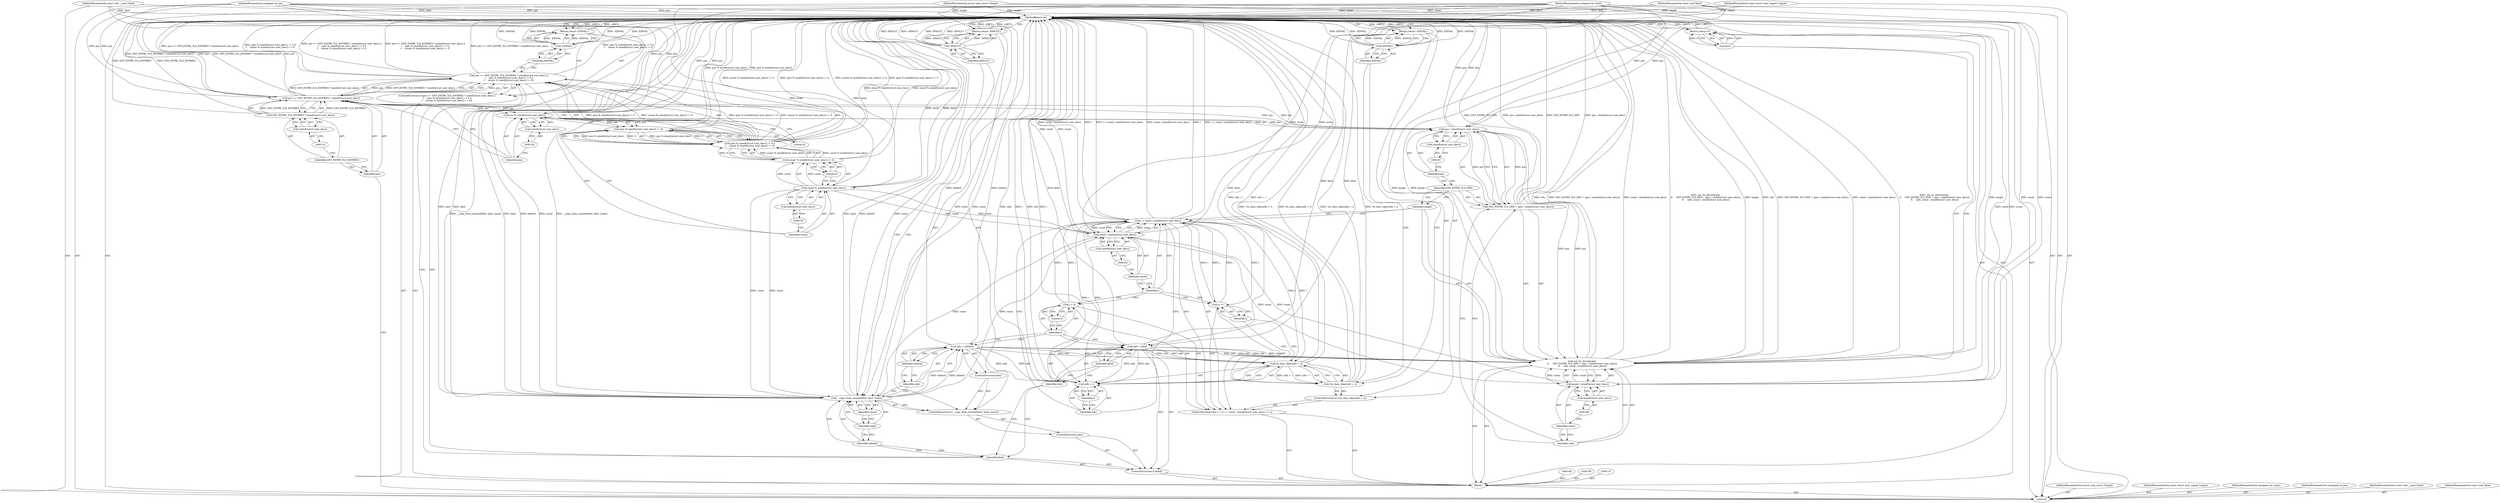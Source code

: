 digraph "0_linux_41bdc78544b8a93a9c6814b8bbbfef966272abbe_0" {
"1000189" [label="(MethodReturn,int)"];
"1000101" [label="(MethodParameterIn,struct task_struct *target)"];
"1000279" [label="(MethodParameterOut,struct task_struct *target)"];
"1000102" [label="(MethodParameterIn,const struct user_regset *regset)"];
"1000280" [label="(MethodParameterOut,const struct user_regset *regset)"];
"1000123" [label="(Call,sizeof(struct user_desc))"];
"1000125" [label="(Literal,0)"];
"1000119" [label="(Call,(pos % sizeof(struct user_desc)) != 0 ||\n\t    (count % sizeof(struct user_desc)) != 0)"];
"1000120" [label="(Call,(pos % sizeof(struct user_desc)) != 0)"];
"1000121" [label="(Call,pos % sizeof(struct user_desc))"];
"1000122" [label="(Identifier,pos)"];
"1000129" [label="(Call,sizeof(struct user_desc))"];
"1000131" [label="(Literal,0)"];
"1000126" [label="(Call,(count % sizeof(struct user_desc)) != 0)"];
"1000127" [label="(Call,count % sizeof(struct user_desc))"];
"1000128" [label="(Identifier,count)"];
"1000134" [label="(Identifier,EINVAL)"];
"1000132" [label="(Return,return -EINVAL;)"];
"1000133" [label="(Call,-EINVAL)"];
"1000135" [label="(ControlStructure,if (kbuf))"];
"1000136" [label="(Identifier,kbuf)"];
"1000137" [label="(Call,info = kbuf)"];
"1000138" [label="(Identifier,info)"];
"1000139" [label="(Identifier,kbuf)"];
"1000140" [label="(ControlStructure,else)"];
"1000142" [label="(Call,__copy_from_user(infobuf, ubuf, count))"];
"1000143" [label="(Identifier,infobuf)"];
"1000144" [label="(Identifier,ubuf)"];
"1000145" [label="(Identifier,count)"];
"1000141" [label="(ControlStructure,if (__copy_from_user(infobuf, ubuf, count)))"];
"1000148" [label="(Identifier,EFAULT)"];
"1000146" [label="(Return,return -EFAULT;)"];
"1000147" [label="(Call,-EFAULT)"];
"1000149" [label="(ControlStructure,else)"];
"1000152" [label="(Identifier,infobuf)"];
"1000150" [label="(Call,info = infobuf)"];
"1000151" [label="(Identifier,info)"];
"1000104" [label="(MethodParameterIn,unsigned int count)"];
"1000282" [label="(MethodParameterOut,unsigned int count)"];
"1000103" [label="(MethodParameterIn,unsigned int pos)"];
"1000281" [label="(MethodParameterOut,unsigned int pos)"];
"1000153" [label="(ControlStructure,for (i = 0; i < count / sizeof(struct user_desc); i++))"];
"1000156" [label="(Literal,0)"];
"1000157" [label="(Call,i < count / sizeof(struct user_desc))"];
"1000158" [label="(Identifier,i)"];
"1000159" [label="(Call,count / sizeof(struct user_desc))"];
"1000160" [label="(Identifier,count)"];
"1000161" [label="(Call,sizeof(struct user_desc))"];
"1000163" [label="(Call,i++)"];
"1000164" [label="(Identifier,i)"];
"1000154" [label="(Call,i = 0)"];
"1000155" [label="(Identifier,i)"];
"1000165" [label="(ControlStructure,if (!tls_desc_okay(info + i)))"];
"1000168" [label="(Call,info + i)"];
"1000169" [label="(Identifier,info)"];
"1000170" [label="(Identifier,i)"];
"1000166" [label="(Call,!tls_desc_okay(info + i))"];
"1000167" [label="(Call,tls_desc_okay(info + i))"];
"1000172" [label="(Call,-EINVAL)"];
"1000173" [label="(Identifier,EINVAL)"];
"1000171" [label="(Return,return -EINVAL;)"];
"1000175" [label="(Identifier,target)"];
"1000174" [label="(Call,set_tls_desc(target,\n \t\t     GDT_ENTRY_TLS_MIN + (pos / sizeof(struct user_desc)),\n \t\t     info, count / sizeof(struct user_desc)))"];
"1000178" [label="(Call,pos / sizeof(struct user_desc))"];
"1000179" [label="(Identifier,pos)"];
"1000180" [label="(Call,sizeof(struct user_desc))"];
"1000176" [label="(Call,GDT_ENTRY_TLS_MIN + (pos / sizeof(struct user_desc)))"];
"1000177" [label="(Identifier,GDT_ENTRY_TLS_MIN)"];
"1000183" [label="(Call,count / sizeof(struct user_desc))"];
"1000184" [label="(Identifier,count)"];
"1000185" [label="(Call,sizeof(struct user_desc))"];
"1000182" [label="(Identifier,info)"];
"1000187" [label="(Return,return 0;)"];
"1000188" [label="(Literal,0)"];
"1000106" [label="(MethodParameterIn,const void __user *ubuf)"];
"1000284" [label="(MethodParameterOut,const void __user *ubuf)"];
"1000105" [label="(MethodParameterIn,const void *kbuf)"];
"1000283" [label="(MethodParameterOut,const void *kbuf)"];
"1000107" [label="(Block,)"];
"1000115" [label="(Call,GDT_ENTRY_TLS_ENTRIES * sizeof(struct user_desc))"];
"1000116" [label="(Identifier,GDT_ENTRY_TLS_ENTRIES)"];
"1000111" [label="(ControlStructure,if (pos >= GDT_ENTRY_TLS_ENTRIES * sizeof(struct user_desc) ||\n \t    (pos % sizeof(struct user_desc)) != 0 ||\n\t    (count % sizeof(struct user_desc)) != 0))"];
"1000117" [label="(Call,sizeof(struct user_desc))"];
"1000112" [label="(Call,pos >= GDT_ENTRY_TLS_ENTRIES * sizeof(struct user_desc) ||\n \t    (pos % sizeof(struct user_desc)) != 0 ||\n\t    (count % sizeof(struct user_desc)) != 0)"];
"1000113" [label="(Call,pos >= GDT_ENTRY_TLS_ENTRIES * sizeof(struct user_desc))"];
"1000114" [label="(Identifier,pos)"];
"1000189" -> "1000100"  [label="AST: "];
"1000189" -> "1000132"  [label="CFG: "];
"1000189" -> "1000146"  [label="CFG: "];
"1000189" -> "1000171"  [label="CFG: "];
"1000189" -> "1000187"  [label="CFG: "];
"1000187" -> "1000189"  [label="DDG: <RET>"];
"1000132" -> "1000189"  [label="DDG: <RET>"];
"1000146" -> "1000189"  [label="DDG: <RET>"];
"1000168" -> "1000189"  [label="DDG: info"];
"1000168" -> "1000189"  [label="DDG: i"];
"1000157" -> "1000189"  [label="DDG: i < count / sizeof(struct user_desc)"];
"1000157" -> "1000189"  [label="DDG: count / sizeof(struct user_desc)"];
"1000157" -> "1000189"  [label="DDG: i"];
"1000105" -> "1000189"  [label="DDG: kbuf"];
"1000126" -> "1000189"  [label="DDG: count % sizeof(struct user_desc)"];
"1000127" -> "1000189"  [label="DDG: count"];
"1000112" -> "1000189"  [label="DDG: (pos % sizeof(struct user_desc)) != 0 ||\n\t    (count % sizeof(struct user_desc)) != 0"];
"1000112" -> "1000189"  [label="DDG: pos >= GDT_ENTRY_TLS_ENTRIES * sizeof(struct user_desc) ||\n \t    (pos % sizeof(struct user_desc)) != 0 ||\n\t    (count % sizeof(struct user_desc)) != 0"];
"1000112" -> "1000189"  [label="DDG: pos >= GDT_ENTRY_TLS_ENTRIES * sizeof(struct user_desc)"];
"1000174" -> "1000189"  [label="DDG: info"];
"1000174" -> "1000189"  [label="DDG: GDT_ENTRY_TLS_MIN + (pos / sizeof(struct user_desc))"];
"1000174" -> "1000189"  [label="DDG: count / sizeof(struct user_desc)"];
"1000174" -> "1000189"  [label="DDG: set_tls_desc(target,\n \t\t     GDT_ENTRY_TLS_MIN + (pos / sizeof(struct user_desc)),\n \t\t     info, count / sizeof(struct user_desc))"];
"1000174" -> "1000189"  [label="DDG: target"];
"1000176" -> "1000189"  [label="DDG: pos / sizeof(struct user_desc)"];
"1000176" -> "1000189"  [label="DDG: GDT_ENTRY_TLS_MIN"];
"1000167" -> "1000189"  [label="DDG: info + i"];
"1000119" -> "1000189"  [label="DDG: (count % sizeof(struct user_desc)) != 0"];
"1000119" -> "1000189"  [label="DDG: (pos % sizeof(struct user_desc)) != 0"];
"1000172" -> "1000189"  [label="DDG: -EINVAL"];
"1000172" -> "1000189"  [label="DDG: EINVAL"];
"1000142" -> "1000189"  [label="DDG: __copy_from_user(infobuf, ubuf, count)"];
"1000142" -> "1000189"  [label="DDG: ubuf"];
"1000142" -> "1000189"  [label="DDG: infobuf"];
"1000142" -> "1000189"  [label="DDG: count"];
"1000178" -> "1000189"  [label="DDG: pos"];
"1000104" -> "1000189"  [label="DDG: count"];
"1000113" -> "1000189"  [label="DDG: pos"];
"1000113" -> "1000189"  [label="DDG: GDT_ENTRY_TLS_ENTRIES * sizeof(struct user_desc)"];
"1000159" -> "1000189"  [label="DDG: count"];
"1000137" -> "1000189"  [label="DDG: kbuf"];
"1000166" -> "1000189"  [label="DDG: !tls_desc_okay(info + i)"];
"1000166" -> "1000189"  [label="DDG: tls_desc_okay(info + i)"];
"1000183" -> "1000189"  [label="DDG: count"];
"1000150" -> "1000189"  [label="DDG: infobuf"];
"1000133" -> "1000189"  [label="DDG: EINVAL"];
"1000133" -> "1000189"  [label="DDG: -EINVAL"];
"1000103" -> "1000189"  [label="DDG: pos"];
"1000120" -> "1000189"  [label="DDG: pos % sizeof(struct user_desc)"];
"1000147" -> "1000189"  [label="DDG: EFAULT"];
"1000147" -> "1000189"  [label="DDG: -EFAULT"];
"1000102" -> "1000189"  [label="DDG: regset"];
"1000101" -> "1000189"  [label="DDG: target"];
"1000121" -> "1000189"  [label="DDG: pos"];
"1000115" -> "1000189"  [label="DDG: GDT_ENTRY_TLS_ENTRIES"];
"1000106" -> "1000189"  [label="DDG: ubuf"];
"1000171" -> "1000189"  [label="DDG: <RET>"];
"1000101" -> "1000100"  [label="AST: "];
"1000101" -> "1000189"  [label="DDG: target"];
"1000101" -> "1000174"  [label="DDG: target"];
"1000279" -> "1000100"  [label="AST: "];
"1000102" -> "1000100"  [label="AST: "];
"1000102" -> "1000189"  [label="DDG: regset"];
"1000280" -> "1000100"  [label="AST: "];
"1000123" -> "1000121"  [label="AST: "];
"1000123" -> "1000124"  [label="CFG: "];
"1000124" -> "1000123"  [label="AST: "];
"1000121" -> "1000123"  [label="CFG: "];
"1000125" -> "1000120"  [label="AST: "];
"1000125" -> "1000121"  [label="CFG: "];
"1000120" -> "1000125"  [label="CFG: "];
"1000119" -> "1000112"  [label="AST: "];
"1000119" -> "1000120"  [label="CFG: "];
"1000119" -> "1000126"  [label="CFG: "];
"1000120" -> "1000119"  [label="AST: "];
"1000126" -> "1000119"  [label="AST: "];
"1000112" -> "1000119"  [label="CFG: "];
"1000119" -> "1000189"  [label="DDG: (count % sizeof(struct user_desc)) != 0"];
"1000119" -> "1000189"  [label="DDG: (pos % sizeof(struct user_desc)) != 0"];
"1000119" -> "1000112"  [label="DDG: (pos % sizeof(struct user_desc)) != 0"];
"1000119" -> "1000112"  [label="DDG: (count % sizeof(struct user_desc)) != 0"];
"1000120" -> "1000119"  [label="DDG: pos % sizeof(struct user_desc)"];
"1000120" -> "1000119"  [label="DDG: 0"];
"1000126" -> "1000119"  [label="DDG: count % sizeof(struct user_desc)"];
"1000126" -> "1000119"  [label="DDG: 0"];
"1000120" -> "1000119"  [label="AST: "];
"1000120" -> "1000125"  [label="CFG: "];
"1000121" -> "1000120"  [label="AST: "];
"1000125" -> "1000120"  [label="AST: "];
"1000128" -> "1000120"  [label="CFG: "];
"1000119" -> "1000120"  [label="CFG: "];
"1000120" -> "1000189"  [label="DDG: pos % sizeof(struct user_desc)"];
"1000120" -> "1000119"  [label="DDG: pos % sizeof(struct user_desc)"];
"1000120" -> "1000119"  [label="DDG: 0"];
"1000121" -> "1000120"  [label="DDG: pos"];
"1000121" -> "1000120"  [label="AST: "];
"1000121" -> "1000123"  [label="CFG: "];
"1000122" -> "1000121"  [label="AST: "];
"1000123" -> "1000121"  [label="AST: "];
"1000125" -> "1000121"  [label="CFG: "];
"1000121" -> "1000189"  [label="DDG: pos"];
"1000121" -> "1000120"  [label="DDG: pos"];
"1000113" -> "1000121"  [label="DDG: pos"];
"1000103" -> "1000121"  [label="DDG: pos"];
"1000121" -> "1000178"  [label="DDG: pos"];
"1000122" -> "1000121"  [label="AST: "];
"1000122" -> "1000113"  [label="CFG: "];
"1000124" -> "1000122"  [label="CFG: "];
"1000129" -> "1000127"  [label="AST: "];
"1000129" -> "1000130"  [label="CFG: "];
"1000130" -> "1000129"  [label="AST: "];
"1000127" -> "1000129"  [label="CFG: "];
"1000131" -> "1000126"  [label="AST: "];
"1000131" -> "1000127"  [label="CFG: "];
"1000126" -> "1000131"  [label="CFG: "];
"1000126" -> "1000119"  [label="AST: "];
"1000126" -> "1000131"  [label="CFG: "];
"1000127" -> "1000126"  [label="AST: "];
"1000131" -> "1000126"  [label="AST: "];
"1000119" -> "1000126"  [label="CFG: "];
"1000126" -> "1000189"  [label="DDG: count % sizeof(struct user_desc)"];
"1000126" -> "1000119"  [label="DDG: count % sizeof(struct user_desc)"];
"1000126" -> "1000119"  [label="DDG: 0"];
"1000127" -> "1000126"  [label="DDG: count"];
"1000127" -> "1000126"  [label="AST: "];
"1000127" -> "1000129"  [label="CFG: "];
"1000128" -> "1000127"  [label="AST: "];
"1000129" -> "1000127"  [label="AST: "];
"1000131" -> "1000127"  [label="CFG: "];
"1000127" -> "1000189"  [label="DDG: count"];
"1000127" -> "1000126"  [label="DDG: count"];
"1000104" -> "1000127"  [label="DDG: count"];
"1000127" -> "1000142"  [label="DDG: count"];
"1000127" -> "1000159"  [label="DDG: count"];
"1000128" -> "1000127"  [label="AST: "];
"1000128" -> "1000120"  [label="CFG: "];
"1000130" -> "1000128"  [label="CFG: "];
"1000134" -> "1000133"  [label="AST: "];
"1000134" -> "1000112"  [label="CFG: "];
"1000133" -> "1000134"  [label="CFG: "];
"1000132" -> "1000111"  [label="AST: "];
"1000132" -> "1000133"  [label="CFG: "];
"1000133" -> "1000132"  [label="AST: "];
"1000189" -> "1000132"  [label="CFG: "];
"1000132" -> "1000189"  [label="DDG: <RET>"];
"1000133" -> "1000132"  [label="DDG: -EINVAL"];
"1000133" -> "1000132"  [label="AST: "];
"1000133" -> "1000134"  [label="CFG: "];
"1000134" -> "1000133"  [label="AST: "];
"1000132" -> "1000133"  [label="CFG: "];
"1000133" -> "1000189"  [label="DDG: EINVAL"];
"1000133" -> "1000189"  [label="DDG: -EINVAL"];
"1000133" -> "1000132"  [label="DDG: -EINVAL"];
"1000135" -> "1000107"  [label="AST: "];
"1000136" -> "1000135"  [label="AST: "];
"1000137" -> "1000135"  [label="AST: "];
"1000140" -> "1000135"  [label="AST: "];
"1000136" -> "1000135"  [label="AST: "];
"1000136" -> "1000112"  [label="CFG: "];
"1000138" -> "1000136"  [label="CFG: "];
"1000143" -> "1000136"  [label="CFG: "];
"1000137" -> "1000135"  [label="AST: "];
"1000137" -> "1000139"  [label="CFG: "];
"1000138" -> "1000137"  [label="AST: "];
"1000139" -> "1000137"  [label="AST: "];
"1000155" -> "1000137"  [label="CFG: "];
"1000137" -> "1000189"  [label="DDG: kbuf"];
"1000105" -> "1000137"  [label="DDG: kbuf"];
"1000137" -> "1000167"  [label="DDG: info"];
"1000137" -> "1000168"  [label="DDG: info"];
"1000137" -> "1000174"  [label="DDG: info"];
"1000138" -> "1000137"  [label="AST: "];
"1000138" -> "1000136"  [label="CFG: "];
"1000139" -> "1000138"  [label="CFG: "];
"1000139" -> "1000137"  [label="AST: "];
"1000139" -> "1000138"  [label="CFG: "];
"1000137" -> "1000139"  [label="CFG: "];
"1000140" -> "1000135"  [label="AST: "];
"1000141" -> "1000140"  [label="AST: "];
"1000142" -> "1000141"  [label="AST: "];
"1000142" -> "1000145"  [label="CFG: "];
"1000143" -> "1000142"  [label="AST: "];
"1000144" -> "1000142"  [label="AST: "];
"1000145" -> "1000142"  [label="AST: "];
"1000148" -> "1000142"  [label="CFG: "];
"1000151" -> "1000142"  [label="CFG: "];
"1000142" -> "1000189"  [label="DDG: __copy_from_user(infobuf, ubuf, count)"];
"1000142" -> "1000189"  [label="DDG: ubuf"];
"1000142" -> "1000189"  [label="DDG: infobuf"];
"1000142" -> "1000189"  [label="DDG: count"];
"1000106" -> "1000142"  [label="DDG: ubuf"];
"1000127" -> "1000142"  [label="DDG: count"];
"1000104" -> "1000142"  [label="DDG: count"];
"1000142" -> "1000150"  [label="DDG: infobuf"];
"1000142" -> "1000159"  [label="DDG: count"];
"1000143" -> "1000142"  [label="AST: "];
"1000143" -> "1000136"  [label="CFG: "];
"1000144" -> "1000143"  [label="CFG: "];
"1000144" -> "1000142"  [label="AST: "];
"1000144" -> "1000143"  [label="CFG: "];
"1000145" -> "1000144"  [label="CFG: "];
"1000145" -> "1000142"  [label="AST: "];
"1000145" -> "1000144"  [label="CFG: "];
"1000142" -> "1000145"  [label="CFG: "];
"1000141" -> "1000140"  [label="AST: "];
"1000142" -> "1000141"  [label="AST: "];
"1000146" -> "1000141"  [label="AST: "];
"1000149" -> "1000141"  [label="AST: "];
"1000148" -> "1000147"  [label="AST: "];
"1000148" -> "1000142"  [label="CFG: "];
"1000147" -> "1000148"  [label="CFG: "];
"1000146" -> "1000141"  [label="AST: "];
"1000146" -> "1000147"  [label="CFG: "];
"1000147" -> "1000146"  [label="AST: "];
"1000189" -> "1000146"  [label="CFG: "];
"1000146" -> "1000189"  [label="DDG: <RET>"];
"1000147" -> "1000146"  [label="DDG: -EFAULT"];
"1000147" -> "1000146"  [label="AST: "];
"1000147" -> "1000148"  [label="CFG: "];
"1000148" -> "1000147"  [label="AST: "];
"1000146" -> "1000147"  [label="CFG: "];
"1000147" -> "1000189"  [label="DDG: EFAULT"];
"1000147" -> "1000189"  [label="DDG: -EFAULT"];
"1000147" -> "1000146"  [label="DDG: -EFAULT"];
"1000149" -> "1000141"  [label="AST: "];
"1000150" -> "1000149"  [label="AST: "];
"1000152" -> "1000150"  [label="AST: "];
"1000152" -> "1000151"  [label="CFG: "];
"1000150" -> "1000152"  [label="CFG: "];
"1000150" -> "1000149"  [label="AST: "];
"1000150" -> "1000152"  [label="CFG: "];
"1000151" -> "1000150"  [label="AST: "];
"1000152" -> "1000150"  [label="AST: "];
"1000155" -> "1000150"  [label="CFG: "];
"1000150" -> "1000189"  [label="DDG: infobuf"];
"1000142" -> "1000150"  [label="DDG: infobuf"];
"1000150" -> "1000167"  [label="DDG: info"];
"1000150" -> "1000168"  [label="DDG: info"];
"1000150" -> "1000174"  [label="DDG: info"];
"1000151" -> "1000150"  [label="AST: "];
"1000151" -> "1000142"  [label="CFG: "];
"1000152" -> "1000151"  [label="CFG: "];
"1000104" -> "1000100"  [label="AST: "];
"1000104" -> "1000189"  [label="DDG: count"];
"1000104" -> "1000127"  [label="DDG: count"];
"1000104" -> "1000142"  [label="DDG: count"];
"1000104" -> "1000159"  [label="DDG: count"];
"1000104" -> "1000183"  [label="DDG: count"];
"1000282" -> "1000100"  [label="AST: "];
"1000103" -> "1000100"  [label="AST: "];
"1000103" -> "1000189"  [label="DDG: pos"];
"1000103" -> "1000113"  [label="DDG: pos"];
"1000103" -> "1000121"  [label="DDG: pos"];
"1000103" -> "1000178"  [label="DDG: pos"];
"1000281" -> "1000100"  [label="AST: "];
"1000153" -> "1000107"  [label="AST: "];
"1000154" -> "1000153"  [label="AST: "];
"1000157" -> "1000153"  [label="AST: "];
"1000163" -> "1000153"  [label="AST: "];
"1000165" -> "1000153"  [label="AST: "];
"1000156" -> "1000154"  [label="AST: "];
"1000156" -> "1000155"  [label="CFG: "];
"1000154" -> "1000156"  [label="CFG: "];
"1000157" -> "1000153"  [label="AST: "];
"1000157" -> "1000159"  [label="CFG: "];
"1000158" -> "1000157"  [label="AST: "];
"1000159" -> "1000157"  [label="AST: "];
"1000169" -> "1000157"  [label="CFG: "];
"1000175" -> "1000157"  [label="CFG: "];
"1000157" -> "1000189"  [label="DDG: i < count / sizeof(struct user_desc)"];
"1000157" -> "1000189"  [label="DDG: count / sizeof(struct user_desc)"];
"1000157" -> "1000189"  [label="DDG: i"];
"1000163" -> "1000157"  [label="DDG: i"];
"1000154" -> "1000157"  [label="DDG: i"];
"1000159" -> "1000157"  [label="DDG: count"];
"1000157" -> "1000163"  [label="DDG: i"];
"1000157" -> "1000167"  [label="DDG: i"];
"1000157" -> "1000168"  [label="DDG: i"];
"1000158" -> "1000157"  [label="AST: "];
"1000158" -> "1000154"  [label="CFG: "];
"1000158" -> "1000163"  [label="CFG: "];
"1000160" -> "1000158"  [label="CFG: "];
"1000159" -> "1000157"  [label="AST: "];
"1000159" -> "1000161"  [label="CFG: "];
"1000160" -> "1000159"  [label="AST: "];
"1000161" -> "1000159"  [label="AST: "];
"1000157" -> "1000159"  [label="CFG: "];
"1000159" -> "1000189"  [label="DDG: count"];
"1000159" -> "1000157"  [label="DDG: count"];
"1000142" -> "1000159"  [label="DDG: count"];
"1000127" -> "1000159"  [label="DDG: count"];
"1000104" -> "1000159"  [label="DDG: count"];
"1000159" -> "1000183"  [label="DDG: count"];
"1000160" -> "1000159"  [label="AST: "];
"1000160" -> "1000158"  [label="CFG: "];
"1000162" -> "1000160"  [label="CFG: "];
"1000161" -> "1000159"  [label="AST: "];
"1000161" -> "1000162"  [label="CFG: "];
"1000162" -> "1000161"  [label="AST: "];
"1000159" -> "1000161"  [label="CFG: "];
"1000163" -> "1000153"  [label="AST: "];
"1000163" -> "1000164"  [label="CFG: "];
"1000164" -> "1000163"  [label="AST: "];
"1000158" -> "1000163"  [label="CFG: "];
"1000163" -> "1000157"  [label="DDG: i"];
"1000157" -> "1000163"  [label="DDG: i"];
"1000164" -> "1000163"  [label="AST: "];
"1000164" -> "1000166"  [label="CFG: "];
"1000163" -> "1000164"  [label="CFG: "];
"1000154" -> "1000153"  [label="AST: "];
"1000154" -> "1000156"  [label="CFG: "];
"1000155" -> "1000154"  [label="AST: "];
"1000156" -> "1000154"  [label="AST: "];
"1000158" -> "1000154"  [label="CFG: "];
"1000154" -> "1000157"  [label="DDG: i"];
"1000155" -> "1000154"  [label="AST: "];
"1000155" -> "1000137"  [label="CFG: "];
"1000155" -> "1000150"  [label="CFG: "];
"1000156" -> "1000155"  [label="CFG: "];
"1000165" -> "1000153"  [label="AST: "];
"1000166" -> "1000165"  [label="AST: "];
"1000171" -> "1000165"  [label="AST: "];
"1000168" -> "1000167"  [label="AST: "];
"1000168" -> "1000170"  [label="CFG: "];
"1000169" -> "1000168"  [label="AST: "];
"1000170" -> "1000168"  [label="AST: "];
"1000167" -> "1000168"  [label="CFG: "];
"1000168" -> "1000189"  [label="DDG: info"];
"1000168" -> "1000189"  [label="DDG: i"];
"1000150" -> "1000168"  [label="DDG: info"];
"1000137" -> "1000168"  [label="DDG: info"];
"1000157" -> "1000168"  [label="DDG: i"];
"1000169" -> "1000168"  [label="AST: "];
"1000169" -> "1000157"  [label="CFG: "];
"1000170" -> "1000169"  [label="CFG: "];
"1000170" -> "1000168"  [label="AST: "];
"1000170" -> "1000169"  [label="CFG: "];
"1000168" -> "1000170"  [label="CFG: "];
"1000166" -> "1000165"  [label="AST: "];
"1000166" -> "1000167"  [label="CFG: "];
"1000167" -> "1000166"  [label="AST: "];
"1000173" -> "1000166"  [label="CFG: "];
"1000164" -> "1000166"  [label="CFG: "];
"1000166" -> "1000189"  [label="DDG: !tls_desc_okay(info + i)"];
"1000166" -> "1000189"  [label="DDG: tls_desc_okay(info + i)"];
"1000167" -> "1000166"  [label="DDG: info + i"];
"1000167" -> "1000166"  [label="AST: "];
"1000167" -> "1000168"  [label="CFG: "];
"1000168" -> "1000167"  [label="AST: "];
"1000166" -> "1000167"  [label="CFG: "];
"1000167" -> "1000189"  [label="DDG: info + i"];
"1000167" -> "1000166"  [label="DDG: info + i"];
"1000150" -> "1000167"  [label="DDG: info"];
"1000137" -> "1000167"  [label="DDG: info"];
"1000157" -> "1000167"  [label="DDG: i"];
"1000172" -> "1000171"  [label="AST: "];
"1000172" -> "1000173"  [label="CFG: "];
"1000173" -> "1000172"  [label="AST: "];
"1000171" -> "1000172"  [label="CFG: "];
"1000172" -> "1000189"  [label="DDG: -EINVAL"];
"1000172" -> "1000189"  [label="DDG: EINVAL"];
"1000172" -> "1000171"  [label="DDG: -EINVAL"];
"1000173" -> "1000172"  [label="AST: "];
"1000173" -> "1000166"  [label="CFG: "];
"1000172" -> "1000173"  [label="CFG: "];
"1000171" -> "1000165"  [label="AST: "];
"1000171" -> "1000172"  [label="CFG: "];
"1000172" -> "1000171"  [label="AST: "];
"1000189" -> "1000171"  [label="CFG: "];
"1000171" -> "1000189"  [label="DDG: <RET>"];
"1000172" -> "1000171"  [label="DDG: -EINVAL"];
"1000175" -> "1000174"  [label="AST: "];
"1000175" -> "1000157"  [label="CFG: "];
"1000177" -> "1000175"  [label="CFG: "];
"1000174" -> "1000107"  [label="AST: "];
"1000174" -> "1000183"  [label="CFG: "];
"1000175" -> "1000174"  [label="AST: "];
"1000176" -> "1000174"  [label="AST: "];
"1000182" -> "1000174"  [label="AST: "];
"1000183" -> "1000174"  [label="AST: "];
"1000188" -> "1000174"  [label="CFG: "];
"1000174" -> "1000189"  [label="DDG: info"];
"1000174" -> "1000189"  [label="DDG: GDT_ENTRY_TLS_MIN + (pos / sizeof(struct user_desc))"];
"1000174" -> "1000189"  [label="DDG: count / sizeof(struct user_desc)"];
"1000174" -> "1000189"  [label="DDG: set_tls_desc(target,\n \t\t     GDT_ENTRY_TLS_MIN + (pos / sizeof(struct user_desc)),\n \t\t     info, count / sizeof(struct user_desc))"];
"1000174" -> "1000189"  [label="DDG: target"];
"1000101" -> "1000174"  [label="DDG: target"];
"1000178" -> "1000174"  [label="DDG: pos"];
"1000150" -> "1000174"  [label="DDG: info"];
"1000137" -> "1000174"  [label="DDG: info"];
"1000183" -> "1000174"  [label="DDG: count"];
"1000178" -> "1000176"  [label="AST: "];
"1000178" -> "1000180"  [label="CFG: "];
"1000179" -> "1000178"  [label="AST: "];
"1000180" -> "1000178"  [label="AST: "];
"1000176" -> "1000178"  [label="CFG: "];
"1000178" -> "1000189"  [label="DDG: pos"];
"1000178" -> "1000174"  [label="DDG: pos"];
"1000178" -> "1000176"  [label="DDG: pos"];
"1000113" -> "1000178"  [label="DDG: pos"];
"1000121" -> "1000178"  [label="DDG: pos"];
"1000103" -> "1000178"  [label="DDG: pos"];
"1000179" -> "1000178"  [label="AST: "];
"1000179" -> "1000177"  [label="CFG: "];
"1000181" -> "1000179"  [label="CFG: "];
"1000180" -> "1000178"  [label="AST: "];
"1000180" -> "1000181"  [label="CFG: "];
"1000181" -> "1000180"  [label="AST: "];
"1000178" -> "1000180"  [label="CFG: "];
"1000176" -> "1000174"  [label="AST: "];
"1000176" -> "1000178"  [label="CFG: "];
"1000177" -> "1000176"  [label="AST: "];
"1000178" -> "1000176"  [label="AST: "];
"1000182" -> "1000176"  [label="CFG: "];
"1000176" -> "1000189"  [label="DDG: pos / sizeof(struct user_desc)"];
"1000176" -> "1000189"  [label="DDG: GDT_ENTRY_TLS_MIN"];
"1000178" -> "1000176"  [label="DDG: pos"];
"1000177" -> "1000176"  [label="AST: "];
"1000177" -> "1000175"  [label="CFG: "];
"1000179" -> "1000177"  [label="CFG: "];
"1000183" -> "1000174"  [label="AST: "];
"1000183" -> "1000185"  [label="CFG: "];
"1000184" -> "1000183"  [label="AST: "];
"1000185" -> "1000183"  [label="AST: "];
"1000174" -> "1000183"  [label="CFG: "];
"1000183" -> "1000189"  [label="DDG: count"];
"1000183" -> "1000174"  [label="DDG: count"];
"1000159" -> "1000183"  [label="DDG: count"];
"1000104" -> "1000183"  [label="DDG: count"];
"1000184" -> "1000183"  [label="AST: "];
"1000184" -> "1000182"  [label="CFG: "];
"1000186" -> "1000184"  [label="CFG: "];
"1000185" -> "1000183"  [label="AST: "];
"1000185" -> "1000186"  [label="CFG: "];
"1000186" -> "1000185"  [label="AST: "];
"1000183" -> "1000185"  [label="CFG: "];
"1000182" -> "1000174"  [label="AST: "];
"1000182" -> "1000176"  [label="CFG: "];
"1000184" -> "1000182"  [label="CFG: "];
"1000187" -> "1000107"  [label="AST: "];
"1000187" -> "1000188"  [label="CFG: "];
"1000188" -> "1000187"  [label="AST: "];
"1000189" -> "1000187"  [label="CFG: "];
"1000187" -> "1000189"  [label="DDG: <RET>"];
"1000188" -> "1000187"  [label="DDG: 0"];
"1000188" -> "1000187"  [label="AST: "];
"1000188" -> "1000174"  [label="CFG: "];
"1000187" -> "1000188"  [label="CFG: "];
"1000188" -> "1000187"  [label="DDG: 0"];
"1000106" -> "1000100"  [label="AST: "];
"1000106" -> "1000189"  [label="DDG: ubuf"];
"1000106" -> "1000142"  [label="DDG: ubuf"];
"1000284" -> "1000100"  [label="AST: "];
"1000105" -> "1000100"  [label="AST: "];
"1000105" -> "1000189"  [label="DDG: kbuf"];
"1000105" -> "1000137"  [label="DDG: kbuf"];
"1000283" -> "1000100"  [label="AST: "];
"1000107" -> "1000100"  [label="AST: "];
"1000108" -> "1000107"  [label="AST: "];
"1000109" -> "1000107"  [label="AST: "];
"1000110" -> "1000107"  [label="AST: "];
"1000111" -> "1000107"  [label="AST: "];
"1000135" -> "1000107"  [label="AST: "];
"1000153" -> "1000107"  [label="AST: "];
"1000174" -> "1000107"  [label="AST: "];
"1000187" -> "1000107"  [label="AST: "];
"1000115" -> "1000113"  [label="AST: "];
"1000115" -> "1000117"  [label="CFG: "];
"1000116" -> "1000115"  [label="AST: "];
"1000117" -> "1000115"  [label="AST: "];
"1000113" -> "1000115"  [label="CFG: "];
"1000115" -> "1000189"  [label="DDG: GDT_ENTRY_TLS_ENTRIES"];
"1000115" -> "1000113"  [label="DDG: GDT_ENTRY_TLS_ENTRIES"];
"1000116" -> "1000115"  [label="AST: "];
"1000116" -> "1000114"  [label="CFG: "];
"1000118" -> "1000116"  [label="CFG: "];
"1000111" -> "1000107"  [label="AST: "];
"1000112" -> "1000111"  [label="AST: "];
"1000132" -> "1000111"  [label="AST: "];
"1000117" -> "1000115"  [label="AST: "];
"1000117" -> "1000118"  [label="CFG: "];
"1000118" -> "1000117"  [label="AST: "];
"1000115" -> "1000117"  [label="CFG: "];
"1000112" -> "1000111"  [label="AST: "];
"1000112" -> "1000113"  [label="CFG: "];
"1000112" -> "1000119"  [label="CFG: "];
"1000113" -> "1000112"  [label="AST: "];
"1000119" -> "1000112"  [label="AST: "];
"1000134" -> "1000112"  [label="CFG: "];
"1000136" -> "1000112"  [label="CFG: "];
"1000112" -> "1000189"  [label="DDG: (pos % sizeof(struct user_desc)) != 0 ||\n\t    (count % sizeof(struct user_desc)) != 0"];
"1000112" -> "1000189"  [label="DDG: pos >= GDT_ENTRY_TLS_ENTRIES * sizeof(struct user_desc) ||\n \t    (pos % sizeof(struct user_desc)) != 0 ||\n\t    (count % sizeof(struct user_desc)) != 0"];
"1000112" -> "1000189"  [label="DDG: pos >= GDT_ENTRY_TLS_ENTRIES * sizeof(struct user_desc)"];
"1000113" -> "1000112"  [label="DDG: pos"];
"1000113" -> "1000112"  [label="DDG: GDT_ENTRY_TLS_ENTRIES * sizeof(struct user_desc)"];
"1000119" -> "1000112"  [label="DDG: (pos % sizeof(struct user_desc)) != 0"];
"1000119" -> "1000112"  [label="DDG: (count % sizeof(struct user_desc)) != 0"];
"1000113" -> "1000112"  [label="AST: "];
"1000113" -> "1000115"  [label="CFG: "];
"1000114" -> "1000113"  [label="AST: "];
"1000115" -> "1000113"  [label="AST: "];
"1000122" -> "1000113"  [label="CFG: "];
"1000112" -> "1000113"  [label="CFG: "];
"1000113" -> "1000189"  [label="DDG: pos"];
"1000113" -> "1000189"  [label="DDG: GDT_ENTRY_TLS_ENTRIES * sizeof(struct user_desc)"];
"1000113" -> "1000112"  [label="DDG: pos"];
"1000113" -> "1000112"  [label="DDG: GDT_ENTRY_TLS_ENTRIES * sizeof(struct user_desc)"];
"1000103" -> "1000113"  [label="DDG: pos"];
"1000115" -> "1000113"  [label="DDG: GDT_ENTRY_TLS_ENTRIES"];
"1000113" -> "1000121"  [label="DDG: pos"];
"1000113" -> "1000178"  [label="DDG: pos"];
"1000114" -> "1000113"  [label="AST: "];
"1000114" -> "1000100"  [label="CFG: "];
"1000116" -> "1000114"  [label="CFG: "];
}
